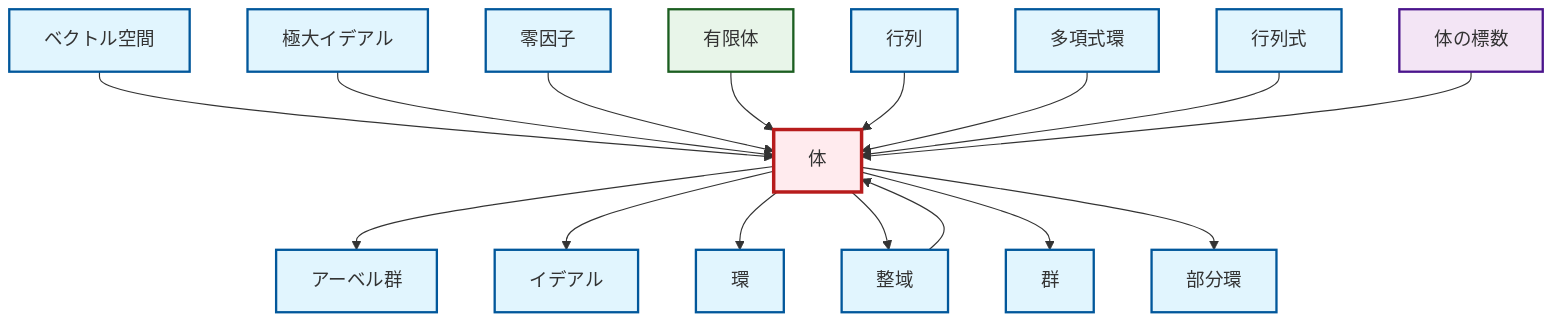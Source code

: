 graph TD
    classDef definition fill:#e1f5fe,stroke:#01579b,stroke-width:2px
    classDef theorem fill:#f3e5f5,stroke:#4a148c,stroke-width:2px
    classDef axiom fill:#fff3e0,stroke:#e65100,stroke-width:2px
    classDef example fill:#e8f5e9,stroke:#1b5e20,stroke-width:2px
    classDef current fill:#ffebee,stroke:#b71c1c,stroke-width:3px
    def-zero-divisor["零因子"]:::definition
    def-maximal-ideal["極大イデアル"]:::definition
    def-ring["環"]:::definition
    def-matrix["行列"]:::definition
    def-subring["部分環"]:::definition
    def-vector-space["ベクトル空間"]:::definition
    def-field["体"]:::definition
    def-ideal["イデアル"]:::definition
    def-abelian-group["アーベル群"]:::definition
    def-integral-domain["整域"]:::definition
    def-group["群"]:::definition
    def-determinant["行列式"]:::definition
    def-polynomial-ring["多項式環"]:::definition
    ex-finite-field["有限体"]:::example
    thm-field-characteristic["体の標数"]:::theorem
    def-vector-space --> def-field
    def-integral-domain --> def-field
    def-maximal-ideal --> def-field
    def-field --> def-abelian-group
    def-field --> def-ideal
    def-zero-divisor --> def-field
    ex-finite-field --> def-field
    def-field --> def-ring
    def-matrix --> def-field
    def-field --> def-integral-domain
    def-polynomial-ring --> def-field
    def-determinant --> def-field
    thm-field-characteristic --> def-field
    def-field --> def-group
    def-field --> def-subring
    class def-field current